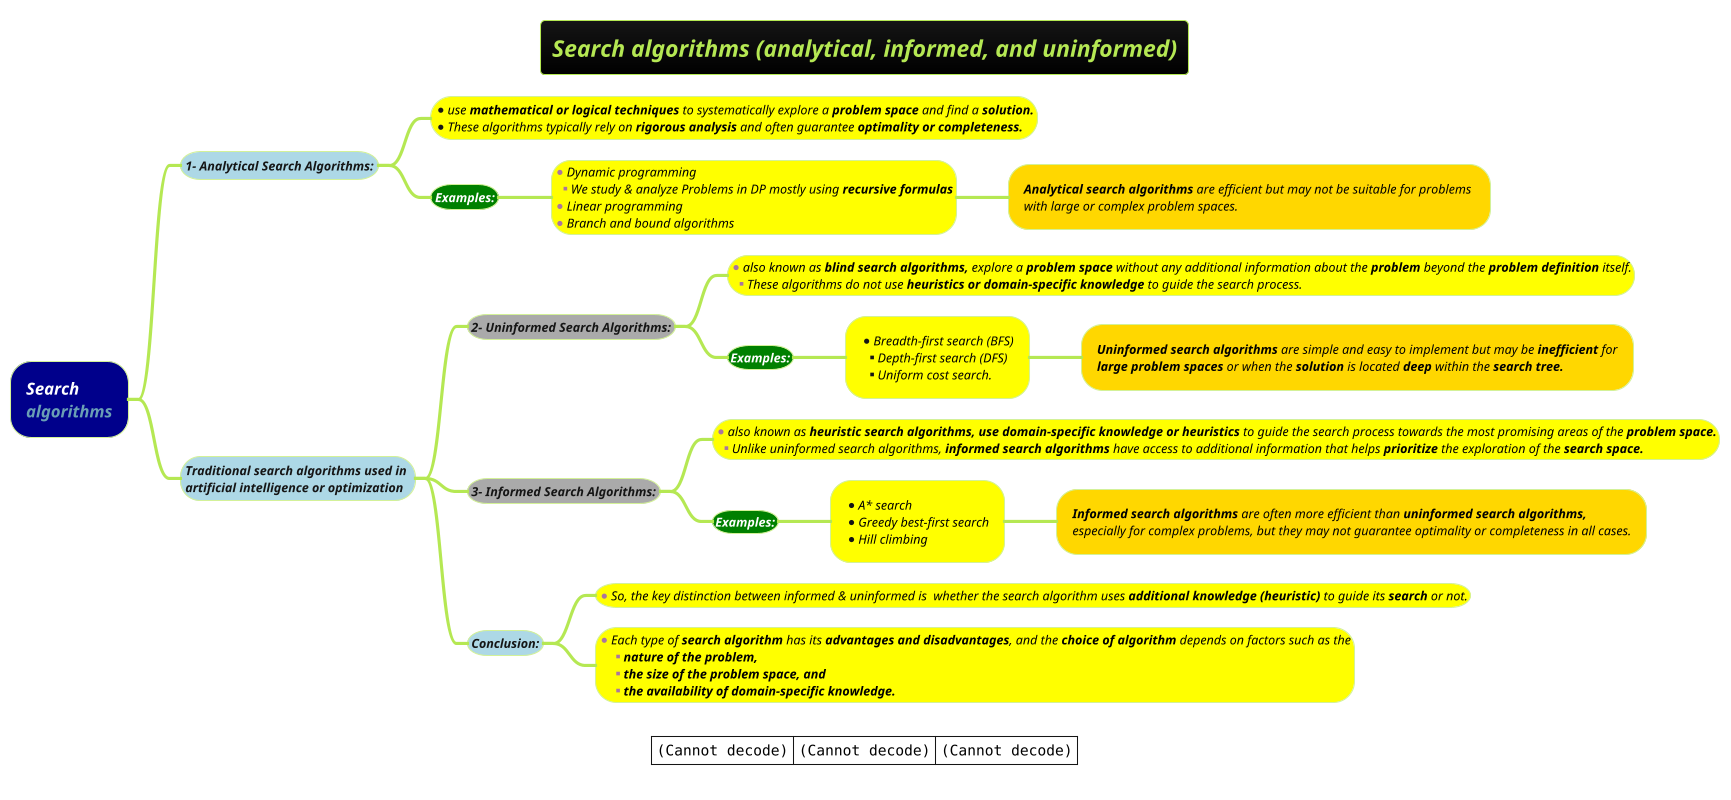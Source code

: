 @startmindmap
title = <i><size:18>Search algorithms (analytical, informed, and uninformed)
caption |<img:images/img_829.png{scale=.7}>|<img:images/img_865.png{scale=.7}>|<img:images/img_866.png{scale=1}>|

!theme hacker

*[#darkblue] <color #white><i>Search \n<i>algorithms
**[#lightblue] <i><size:12>1- Analytical Search Algorithms:

***[#yellow]:*<color #black><i><size:12>use **mathematical or logical techniques** to systematically explore a **problem space** and find a <b>solution.
*<color #black><i><size:12>These algorithms typically rely on **rigorous analysis** and often guarantee <b>optimality or completeness.;
***[#green] <b><i><size:12><color #white>Examples:
****[#yellow]:*<color #black><i><size:12>Dynamic programming
**<color #black><i><size:12>We study & analyze Problems in DP mostly using <b>recursive formulas
*<color #black><i><size:12>Linear programming
*<color #black><i><size:12>Branch and bound algorithms;

*****[#gold] <color #black><i><size:12>**Analytical search algorithms** are efficient but may not be suitable for problems \n<color #black><i><size:12>with large or complex problem spaces.

**[#lightblue] <i><size:12>Traditional search algorithms used in \n<i><size:12>artificial intelligence or optimization
***[#a] <i><size:12><b>2- Uninformed Search Algorithms:
****[#yellow]:*<color #black><i><size:12>also known as **blind search algorithms,** explore a **problem space** without any additional information about the **problem** beyond the **problem definition** itself.
**<color #black><i><size:12>These algorithms do not use **heuristics or domain-specific knowledge** to guide the search process.;

****[#green] <b><i><size:12><color #white>Examples:
*****[#yellow]:*<color #black><i><size:12>Breadth-first search (BFS)
**<color #black><i><size:12>Depth-first search (DFS)
**<color #black><i><size:12>Uniform cost search.;
******[#gold]:<color #black><i><size:12>**Uninformed search algorithms** are simple and easy to implement but may be **inefficient** for
<color #black><i><size:12>**large problem spaces** or when the **solution** is located **deep** within the <b>search tree.;


***[#a] <b><i><size:12>3- Informed Search Algorithms:
****[#yellow]:*<color #black><i><size:12>also known as **heuristic search algorithms, use domain-specific knowledge or heuristics** to guide the search process towards the most promising areas of the <b>problem space.
**<color #black><i><size:12>Unlike uninformed search algorithms, **informed search algorithms** have access to additional information that helps **prioritize** the exploration of the <b>search space.;
****[#green] <b><i><size:12><color #white>Examples:
*****[#yellow]:* <color #black><i><size:12>A* search
*<color #black><i><size:12>Greedy best-first search
*<color #black><i><size:12>Hill climbing;
******[#gold]:<color #black><i><size:12>**Informed search algorithms** are often more efficient than **uninformed search algorithms,**
<color #black><i><size:12>especially for complex problems, but they may not guarantee optimality or completeness in all cases.;

***[#lightblue] <i><size:12><b>Conclusion:
****[#yellow] *<color #black><i><size:12>So, the key distinction between informed & uninformed is  whether the search algorithm uses **additional knowledge (heuristic)** to guide its **search** or not.
****[#yellow]:*<color #black><i><size:12>Each type of **search algorithm** has its **advantages and disadvantages**, and the **choice of algorithm** depends on factors such as the
***<color #black><i><size:12><b>nature of the problem,
***<color #black><i><size:12><b>the size of the problem space, and
***<color #black><i><size:12><b>the availability of domain-specific knowledge.;
@endmindmap

